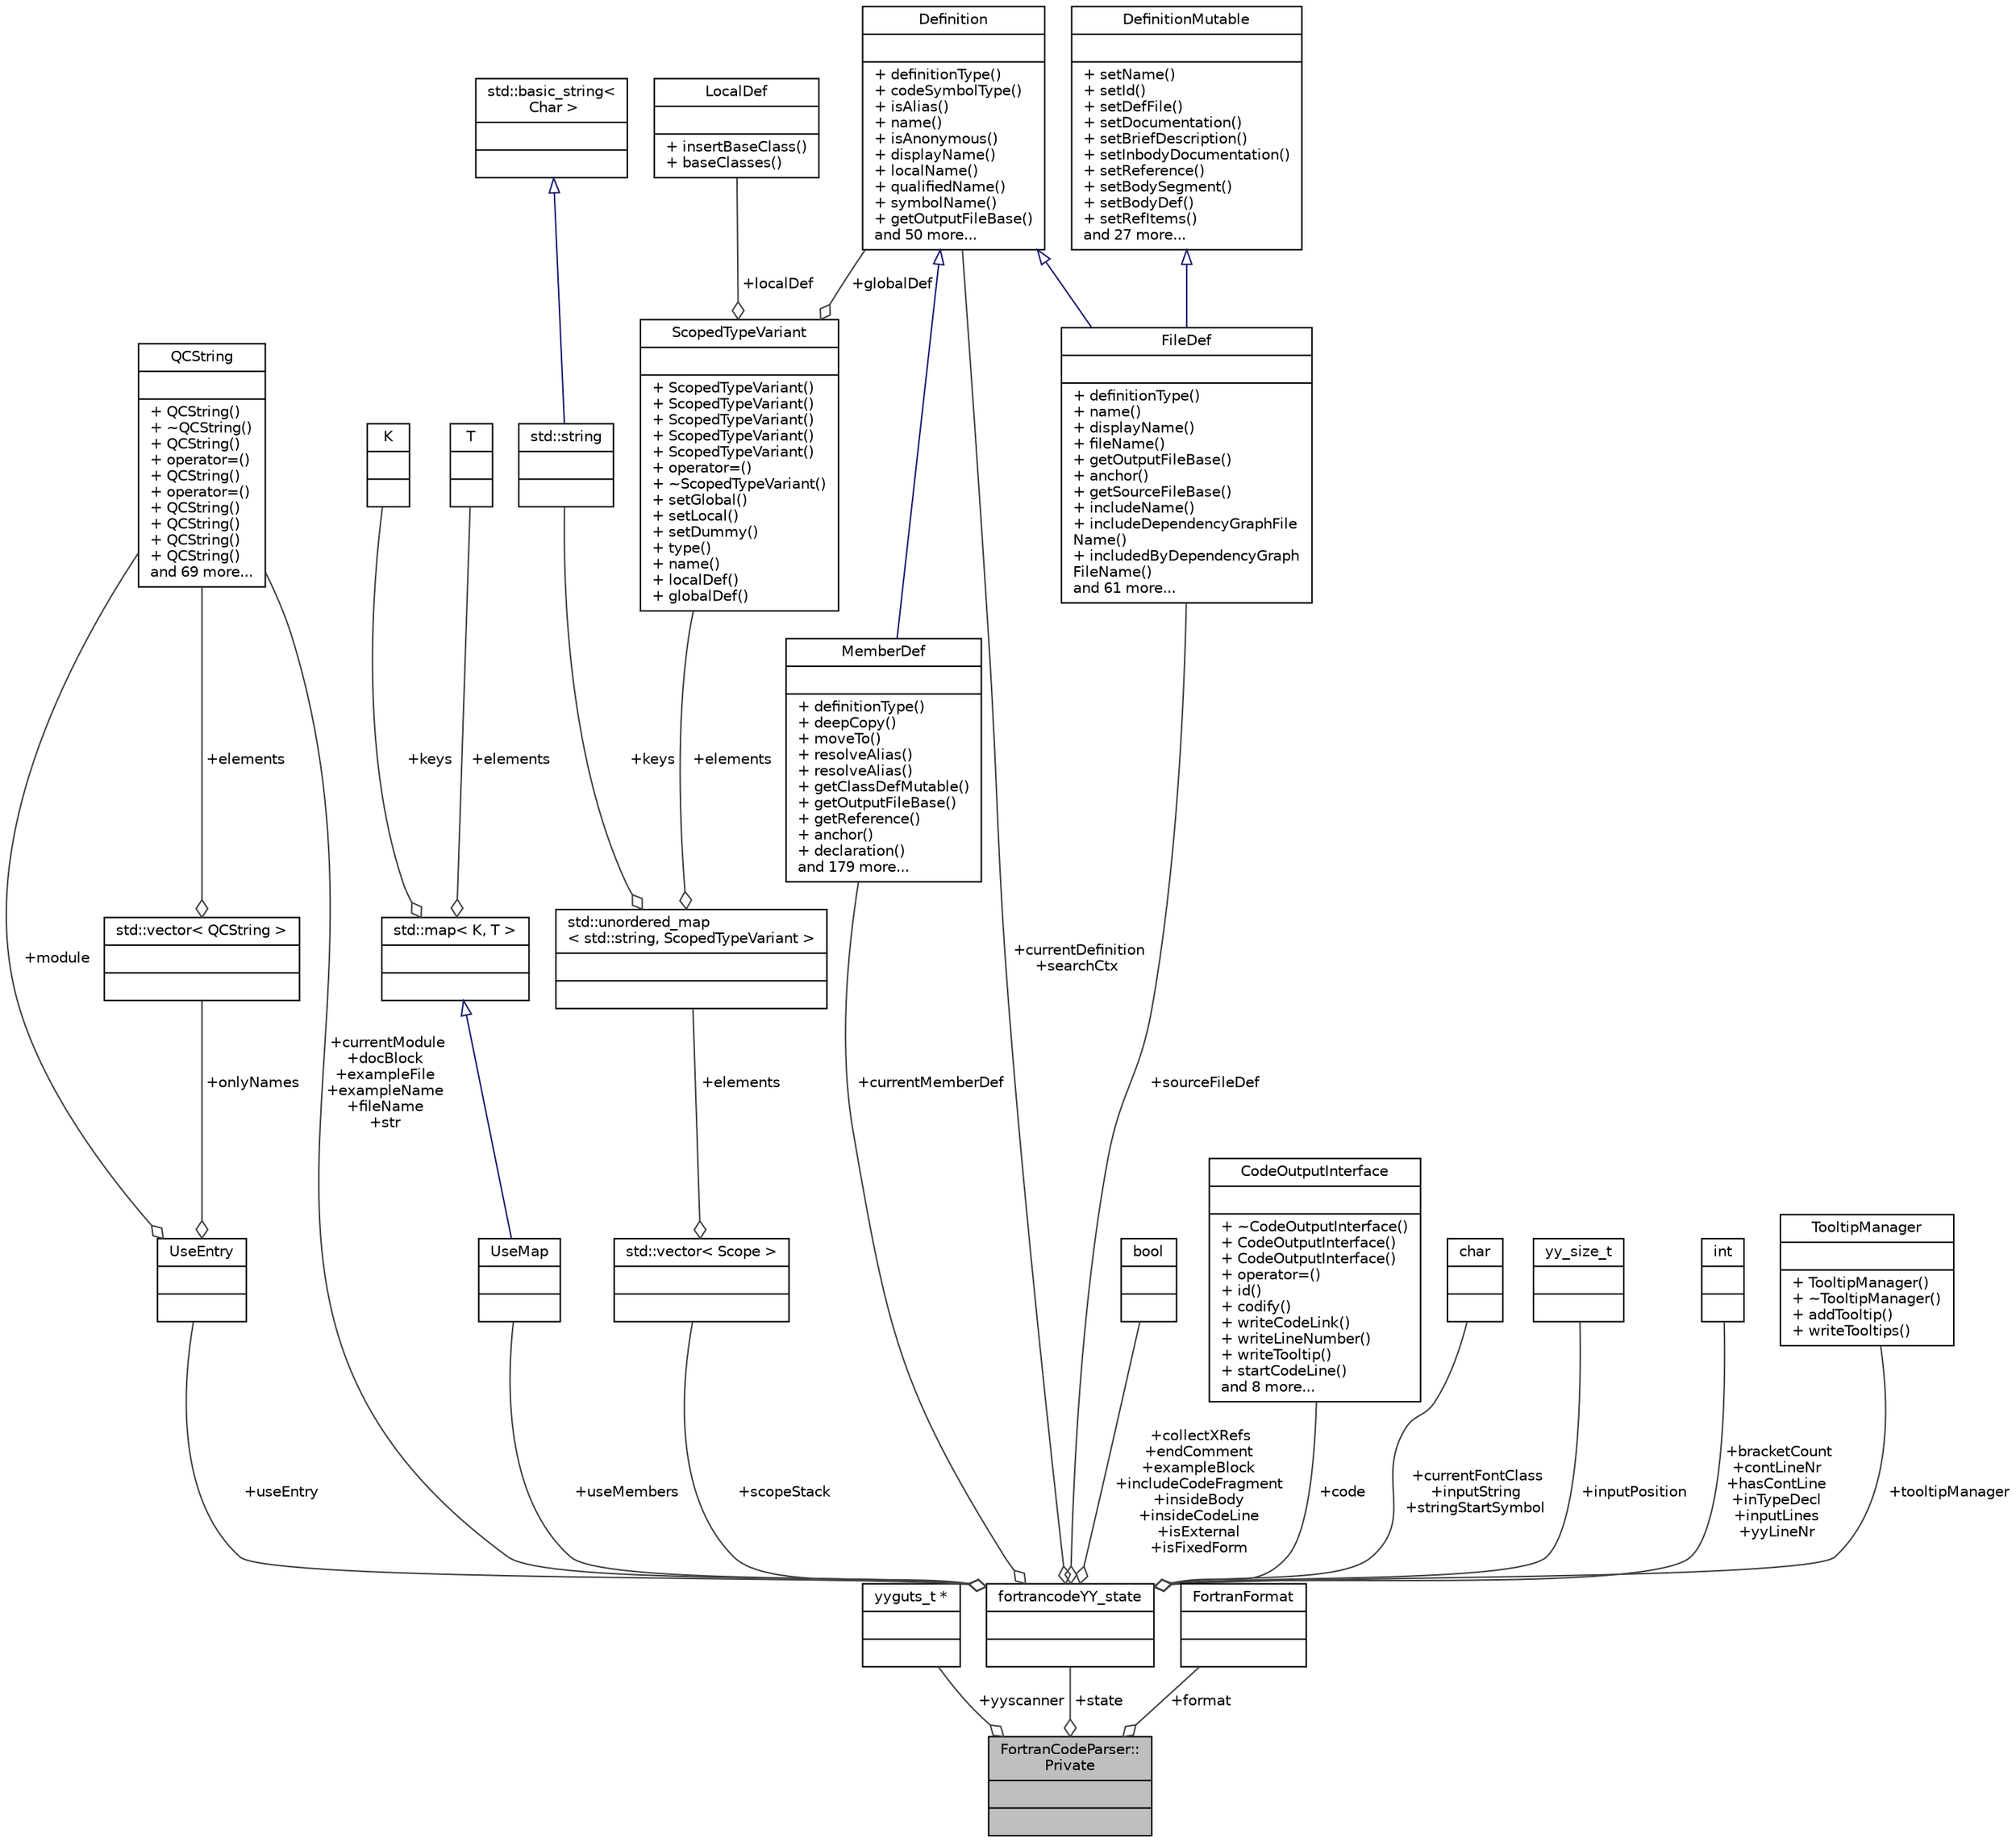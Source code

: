 digraph "FortranCodeParser::Private"
{
 // LATEX_PDF_SIZE
  edge [fontname="Helvetica",fontsize="10",labelfontname="Helvetica",labelfontsize="10"];
  node [fontname="Helvetica",fontsize="10",shape=record];
  Node1 [label="{FortranCodeParser::\lPrivate\n||}",height=0.2,width=0.4,color="black", fillcolor="grey75", style="filled", fontcolor="black",tooltip=" "];
  Node2 -> Node1 [color="grey25",fontsize="10",style="solid",label=" +yyscanner" ,arrowhead="odiamond",fontname="Helvetica"];
  Node2 [label="{yyguts_t *\n||}",height=0.2,width=0.4,color="black", fillcolor="white", style="filled",tooltip=" "];
  Node3 -> Node1 [color="grey25",fontsize="10",style="solid",label=" +state" ,arrowhead="odiamond",fontname="Helvetica"];
  Node3 [label="{fortrancodeYY_state\n||}",height=0.2,width=0.4,color="black", fillcolor="white", style="filled",URL="$structfortrancodeYY__state.html",tooltip=" "];
  Node4 -> Node3 [color="grey25",fontsize="10",style="solid",label=" +currentModule\n+docBlock\n+exampleFile\n+exampleName\n+fileName\n+str" ,arrowhead="odiamond",fontname="Helvetica"];
  Node4 [label="{QCString\n||+ QCString()\l+ ~QCString()\l+ QCString()\l+ operator=()\l+ QCString()\l+ operator=()\l+ QCString()\l+ QCString()\l+ QCString()\l+ QCString()\land 69 more...\l}",height=0.2,width=0.4,color="black", fillcolor="white", style="filled",URL="$classQCString.html",tooltip=" "];
  Node5 -> Node3 [color="grey25",fontsize="10",style="solid",label=" +useMembers" ,arrowhead="odiamond",fontname="Helvetica"];
  Node5 [label="{UseMap\n||}",height=0.2,width=0.4,color="black", fillcolor="white", style="filled",URL="$classUseMap.html",tooltip=" "];
  Node6 -> Node5 [dir="back",color="midnightblue",fontsize="10",style="solid",arrowtail="onormal",fontname="Helvetica"];
  Node6 [label="{std::map\< K, T \>\n||}",height=0.2,width=0.4,color="black", fillcolor="white", style="filled",tooltip=" "];
  Node7 -> Node6 [color="grey25",fontsize="10",style="solid",label=" +keys" ,arrowhead="odiamond",fontname="Helvetica"];
  Node7 [label="{K\n||}",height=0.2,width=0.4,color="black", fillcolor="white", style="filled",tooltip=" "];
  Node8 -> Node6 [color="grey25",fontsize="10",style="solid",label=" +elements" ,arrowhead="odiamond",fontname="Helvetica"];
  Node8 [label="{T\n||}",height=0.2,width=0.4,color="black", fillcolor="white", style="filled",tooltip=" "];
  Node9 -> Node3 [color="grey25",fontsize="10",style="solid",label=" +useEntry" ,arrowhead="odiamond",fontname="Helvetica"];
  Node9 [label="{UseEntry\n||}",height=0.2,width=0.4,color="black", fillcolor="white", style="filled",URL="$classUseEntry.html",tooltip=" "];
  Node4 -> Node9 [color="grey25",fontsize="10",style="solid",label=" +module" ,arrowhead="odiamond",fontname="Helvetica"];
  Node10 -> Node9 [color="grey25",fontsize="10",style="solid",label=" +onlyNames" ,arrowhead="odiamond",fontname="Helvetica"];
  Node10 [label="{std::vector\< QCString \>\n||}",height=0.2,width=0.4,color="black", fillcolor="white", style="filled",tooltip=" "];
  Node4 -> Node10 [color="grey25",fontsize="10",style="solid",label=" +elements" ,arrowhead="odiamond",fontname="Helvetica"];
  Node11 -> Node3 [color="grey25",fontsize="10",style="solid",label=" +scopeStack" ,arrowhead="odiamond",fontname="Helvetica"];
  Node11 [label="{std::vector\< Scope \>\n||}",height=0.2,width=0.4,color="black", fillcolor="white", style="filled",tooltip=" "];
  Node12 -> Node11 [color="grey25",fontsize="10",style="solid",label=" +elements" ,arrowhead="odiamond",fontname="Helvetica"];
  Node12 [label="{std::unordered_map\l\< std::string, ScopedTypeVariant \>\n||}",height=0.2,width=0.4,color="black", fillcolor="white", style="filled",tooltip=" "];
  Node13 -> Node12 [color="grey25",fontsize="10",style="solid",label=" +keys" ,arrowhead="odiamond",fontname="Helvetica"];
  Node13 [label="{std::string\n||}",height=0.2,width=0.4,color="black", fillcolor="white", style="filled",tooltip=" "];
  Node14 -> Node13 [dir="back",color="midnightblue",fontsize="10",style="solid",arrowtail="onormal",fontname="Helvetica"];
  Node14 [label="{std::basic_string\<\l Char \>\n||}",height=0.2,width=0.4,color="black", fillcolor="white", style="filled",tooltip=" "];
  Node15 -> Node12 [color="grey25",fontsize="10",style="solid",label=" +elements" ,arrowhead="odiamond",fontname="Helvetica"];
  Node15 [label="{ScopedTypeVariant\n||+ ScopedTypeVariant()\l+ ScopedTypeVariant()\l+ ScopedTypeVariant()\l+ ScopedTypeVariant()\l+ ScopedTypeVariant()\l+ operator=()\l+ ~ScopedTypeVariant()\l+ setGlobal()\l+ setLocal()\l+ setDummy()\l+ type()\l+ name()\l+ localDef()\l+ globalDef()\l}",height=0.2,width=0.4,color="black", fillcolor="white", style="filled",URL="$classScopedTypeVariant.html",tooltip=" "];
  Node16 -> Node15 [color="grey25",fontsize="10",style="solid",label=" +globalDef" ,arrowhead="odiamond",fontname="Helvetica"];
  Node16 [label="{Definition\n||+ definitionType()\l+ codeSymbolType()\l+ isAlias()\l+ name()\l+ isAnonymous()\l+ displayName()\l+ localName()\l+ qualifiedName()\l+ symbolName()\l+ getOutputFileBase()\land 50 more...\l}",height=0.2,width=0.4,color="black", fillcolor="white", style="filled",URL="$classDefinition.html",tooltip=" "];
  Node17 -> Node15 [color="grey25",fontsize="10",style="solid",label=" +localDef" ,arrowhead="odiamond",fontname="Helvetica"];
  Node17 [label="{LocalDef\n||+ insertBaseClass()\l+ baseClasses()\l}",height=0.2,width=0.4,color="black", fillcolor="white", style="filled",URL="$classLocalDef.html",tooltip=" "];
  Node18 -> Node3 [color="grey25",fontsize="10",style="solid",label=" +collectXRefs\n+endComment\n+exampleBlock\n+includeCodeFragment\n+insideBody\n+insideCodeLine\n+isExternal\n+isFixedForm" ,arrowhead="odiamond",fontname="Helvetica"];
  Node18 [label="{bool\n||}",height=0.2,width=0.4,color="black", fillcolor="white", style="filled",tooltip=" "];
  Node19 -> Node3 [color="grey25",fontsize="10",style="solid",label=" +code" ,arrowhead="odiamond",fontname="Helvetica"];
  Node19 [label="{CodeOutputInterface\n||+ ~CodeOutputInterface()\l+ CodeOutputInterface()\l+ CodeOutputInterface()\l+ operator=()\l+ id()\l+ codify()\l+ writeCodeLink()\l+ writeLineNumber()\l+ writeTooltip()\l+ startCodeLine()\land 8 more...\l}",height=0.2,width=0.4,color="black", fillcolor="white", style="filled",URL="$classCodeOutputInterface.html",tooltip=" "];
  Node20 -> Node3 [color="grey25",fontsize="10",style="solid",label=" +currentFontClass\n+inputString\n+stringStartSymbol" ,arrowhead="odiamond",fontname="Helvetica"];
  Node20 [label="{char\n||}",height=0.2,width=0.4,color="black", fillcolor="white", style="filled",tooltip=" "];
  Node21 -> Node3 [color="grey25",fontsize="10",style="solid",label=" +inputPosition" ,arrowhead="odiamond",fontname="Helvetica"];
  Node21 [label="{yy_size_t\n||}",height=0.2,width=0.4,color="black", fillcolor="white", style="filled",tooltip=" "];
  Node22 -> Node3 [color="grey25",fontsize="10",style="solid",label=" +bracketCount\n+contLineNr\n+hasContLine\n+inTypeDecl\n+inputLines\n+yyLineNr" ,arrowhead="odiamond",fontname="Helvetica"];
  Node22 [label="{int\n||}",height=0.2,width=0.4,color="black", fillcolor="white", style="filled",URL="$classint.html",tooltip=" "];
  Node16 -> Node3 [color="grey25",fontsize="10",style="solid",label=" +currentDefinition\n+searchCtx" ,arrowhead="odiamond",fontname="Helvetica"];
  Node23 -> Node3 [color="grey25",fontsize="10",style="solid",label=" +sourceFileDef" ,arrowhead="odiamond",fontname="Helvetica"];
  Node23 [label="{FileDef\n||+ definitionType()\l+ name()\l+ displayName()\l+ fileName()\l+ getOutputFileBase()\l+ anchor()\l+ getSourceFileBase()\l+ includeName()\l+ includeDependencyGraphFile\lName()\l+ includedByDependencyGraph\lFileName()\land 61 more...\l}",height=0.2,width=0.4,color="black", fillcolor="white", style="filled",URL="$classFileDef.html",tooltip=" "];
  Node24 -> Node23 [dir="back",color="midnightblue",fontsize="10",style="solid",arrowtail="onormal",fontname="Helvetica"];
  Node24 [label="{DefinitionMutable\n||+ setName()\l+ setId()\l+ setDefFile()\l+ setDocumentation()\l+ setBriefDescription()\l+ setInbodyDocumentation()\l+ setReference()\l+ setBodySegment()\l+ setBodyDef()\l+ setRefItems()\land 27 more...\l}",height=0.2,width=0.4,color="black", fillcolor="white", style="filled",URL="$classDefinitionMutable.html",tooltip=" "];
  Node16 -> Node23 [dir="back",color="midnightblue",fontsize="10",style="solid",arrowtail="onormal",fontname="Helvetica"];
  Node25 -> Node3 [color="grey25",fontsize="10",style="solid",label=" +currentMemberDef" ,arrowhead="odiamond",fontname="Helvetica"];
  Node25 [label="{MemberDef\n||+ definitionType()\l+ deepCopy()\l+ moveTo()\l+ resolveAlias()\l+ resolveAlias()\l+ getClassDefMutable()\l+ getOutputFileBase()\l+ getReference()\l+ anchor()\l+ declaration()\land 179 more...\l}",height=0.2,width=0.4,color="black", fillcolor="white", style="filled",URL="$classMemberDef.html",tooltip=" "];
  Node16 -> Node25 [dir="back",color="midnightblue",fontsize="10",style="solid",arrowtail="onormal",fontname="Helvetica"];
  Node26 -> Node3 [color="grey25",fontsize="10",style="solid",label=" +tooltipManager" ,arrowhead="odiamond",fontname="Helvetica"];
  Node26 [label="{TooltipManager\n||+ TooltipManager()\l+ ~TooltipManager()\l+ addTooltip()\l+ writeTooltips()\l}",height=0.2,width=0.4,color="black", fillcolor="white", style="filled",URL="$classTooltipManager.html",tooltip="Class that manages the tooltips for a source file."];
  Node27 -> Node1 [color="grey25",fontsize="10",style="solid",label=" +format" ,arrowhead="odiamond",fontname="Helvetica"];
  Node27 [label="{FortranFormat\n||}",height=0.2,width=0.4,color="black", fillcolor="white", style="filled",tooltip=" "];
}
